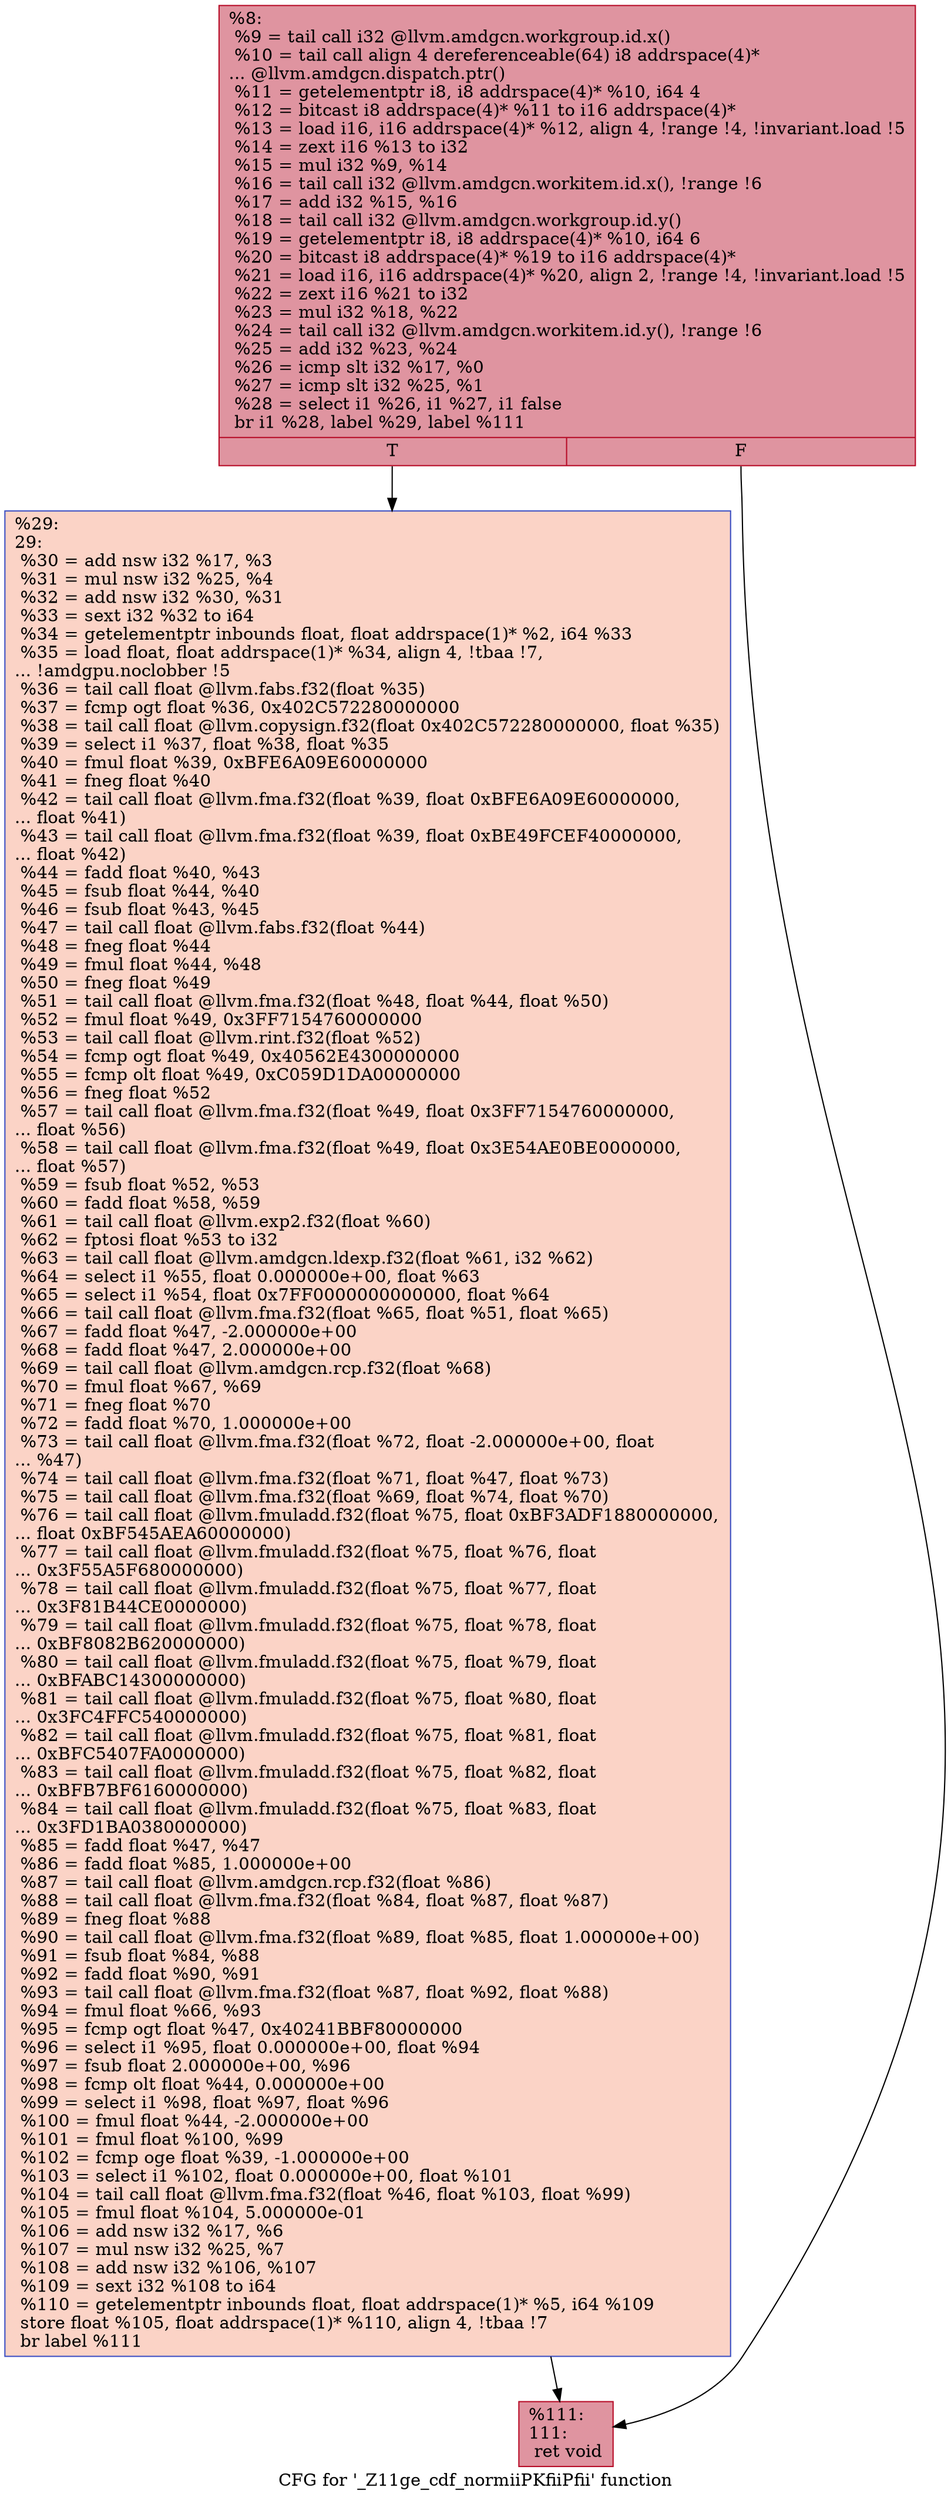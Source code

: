 digraph "CFG for '_Z11ge_cdf_normiiPKfiiPfii' function" {
	label="CFG for '_Z11ge_cdf_normiiPKfiiPfii' function";

	Node0x4858860 [shape=record,color="#b70d28ff", style=filled, fillcolor="#b70d2870",label="{%8:\l  %9 = tail call i32 @llvm.amdgcn.workgroup.id.x()\l  %10 = tail call align 4 dereferenceable(64) i8 addrspace(4)*\l... @llvm.amdgcn.dispatch.ptr()\l  %11 = getelementptr i8, i8 addrspace(4)* %10, i64 4\l  %12 = bitcast i8 addrspace(4)* %11 to i16 addrspace(4)*\l  %13 = load i16, i16 addrspace(4)* %12, align 4, !range !4, !invariant.load !5\l  %14 = zext i16 %13 to i32\l  %15 = mul i32 %9, %14\l  %16 = tail call i32 @llvm.amdgcn.workitem.id.x(), !range !6\l  %17 = add i32 %15, %16\l  %18 = tail call i32 @llvm.amdgcn.workgroup.id.y()\l  %19 = getelementptr i8, i8 addrspace(4)* %10, i64 6\l  %20 = bitcast i8 addrspace(4)* %19 to i16 addrspace(4)*\l  %21 = load i16, i16 addrspace(4)* %20, align 2, !range !4, !invariant.load !5\l  %22 = zext i16 %21 to i32\l  %23 = mul i32 %18, %22\l  %24 = tail call i32 @llvm.amdgcn.workitem.id.y(), !range !6\l  %25 = add i32 %23, %24\l  %26 = icmp slt i32 %17, %0\l  %27 = icmp slt i32 %25, %1\l  %28 = select i1 %26, i1 %27, i1 false\l  br i1 %28, label %29, label %111\l|{<s0>T|<s1>F}}"];
	Node0x4858860:s0 -> Node0x485c2a0;
	Node0x4858860:s1 -> Node0x485c330;
	Node0x485c2a0 [shape=record,color="#3d50c3ff", style=filled, fillcolor="#f59c7d70",label="{%29:\l29:                                               \l  %30 = add nsw i32 %17, %3\l  %31 = mul nsw i32 %25, %4\l  %32 = add nsw i32 %30, %31\l  %33 = sext i32 %32 to i64\l  %34 = getelementptr inbounds float, float addrspace(1)* %2, i64 %33\l  %35 = load float, float addrspace(1)* %34, align 4, !tbaa !7,\l... !amdgpu.noclobber !5\l  %36 = tail call float @llvm.fabs.f32(float %35)\l  %37 = fcmp ogt float %36, 0x402C572280000000\l  %38 = tail call float @llvm.copysign.f32(float 0x402C572280000000, float %35)\l  %39 = select i1 %37, float %38, float %35\l  %40 = fmul float %39, 0xBFE6A09E60000000\l  %41 = fneg float %40\l  %42 = tail call float @llvm.fma.f32(float %39, float 0xBFE6A09E60000000,\l... float %41)\l  %43 = tail call float @llvm.fma.f32(float %39, float 0xBE49FCEF40000000,\l... float %42)\l  %44 = fadd float %40, %43\l  %45 = fsub float %44, %40\l  %46 = fsub float %43, %45\l  %47 = tail call float @llvm.fabs.f32(float %44)\l  %48 = fneg float %44\l  %49 = fmul float %44, %48\l  %50 = fneg float %49\l  %51 = tail call float @llvm.fma.f32(float %48, float %44, float %50)\l  %52 = fmul float %49, 0x3FF7154760000000\l  %53 = tail call float @llvm.rint.f32(float %52)\l  %54 = fcmp ogt float %49, 0x40562E4300000000\l  %55 = fcmp olt float %49, 0xC059D1DA00000000\l  %56 = fneg float %52\l  %57 = tail call float @llvm.fma.f32(float %49, float 0x3FF7154760000000,\l... float %56)\l  %58 = tail call float @llvm.fma.f32(float %49, float 0x3E54AE0BE0000000,\l... float %57)\l  %59 = fsub float %52, %53\l  %60 = fadd float %58, %59\l  %61 = tail call float @llvm.exp2.f32(float %60)\l  %62 = fptosi float %53 to i32\l  %63 = tail call float @llvm.amdgcn.ldexp.f32(float %61, i32 %62)\l  %64 = select i1 %55, float 0.000000e+00, float %63\l  %65 = select i1 %54, float 0x7FF0000000000000, float %64\l  %66 = tail call float @llvm.fma.f32(float %65, float %51, float %65)\l  %67 = fadd float %47, -2.000000e+00\l  %68 = fadd float %47, 2.000000e+00\l  %69 = tail call float @llvm.amdgcn.rcp.f32(float %68)\l  %70 = fmul float %67, %69\l  %71 = fneg float %70\l  %72 = fadd float %70, 1.000000e+00\l  %73 = tail call float @llvm.fma.f32(float %72, float -2.000000e+00, float\l... %47)\l  %74 = tail call float @llvm.fma.f32(float %71, float %47, float %73)\l  %75 = tail call float @llvm.fma.f32(float %69, float %74, float %70)\l  %76 = tail call float @llvm.fmuladd.f32(float %75, float 0xBF3ADF1880000000,\l... float 0xBF545AEA60000000)\l  %77 = tail call float @llvm.fmuladd.f32(float %75, float %76, float\l... 0x3F55A5F680000000)\l  %78 = tail call float @llvm.fmuladd.f32(float %75, float %77, float\l... 0x3F81B44CE0000000)\l  %79 = tail call float @llvm.fmuladd.f32(float %75, float %78, float\l... 0xBF8082B620000000)\l  %80 = tail call float @llvm.fmuladd.f32(float %75, float %79, float\l... 0xBFABC14300000000)\l  %81 = tail call float @llvm.fmuladd.f32(float %75, float %80, float\l... 0x3FC4FFC540000000)\l  %82 = tail call float @llvm.fmuladd.f32(float %75, float %81, float\l... 0xBFC5407FA0000000)\l  %83 = tail call float @llvm.fmuladd.f32(float %75, float %82, float\l... 0xBFB7BF6160000000)\l  %84 = tail call float @llvm.fmuladd.f32(float %75, float %83, float\l... 0x3FD1BA0380000000)\l  %85 = fadd float %47, %47\l  %86 = fadd float %85, 1.000000e+00\l  %87 = tail call float @llvm.amdgcn.rcp.f32(float %86)\l  %88 = tail call float @llvm.fma.f32(float %84, float %87, float %87)\l  %89 = fneg float %88\l  %90 = tail call float @llvm.fma.f32(float %89, float %85, float 1.000000e+00)\l  %91 = fsub float %84, %88\l  %92 = fadd float %90, %91\l  %93 = tail call float @llvm.fma.f32(float %87, float %92, float %88)\l  %94 = fmul float %66, %93\l  %95 = fcmp ogt float %47, 0x40241BBF80000000\l  %96 = select i1 %95, float 0.000000e+00, float %94\l  %97 = fsub float 2.000000e+00, %96\l  %98 = fcmp olt float %44, 0.000000e+00\l  %99 = select i1 %98, float %97, float %96\l  %100 = fmul float %44, -2.000000e+00\l  %101 = fmul float %100, %99\l  %102 = fcmp oge float %39, -1.000000e+00\l  %103 = select i1 %102, float 0.000000e+00, float %101\l  %104 = tail call float @llvm.fma.f32(float %46, float %103, float %99)\l  %105 = fmul float %104, 5.000000e-01\l  %106 = add nsw i32 %17, %6\l  %107 = mul nsw i32 %25, %7\l  %108 = add nsw i32 %106, %107\l  %109 = sext i32 %108 to i64\l  %110 = getelementptr inbounds float, float addrspace(1)* %5, i64 %109\l  store float %105, float addrspace(1)* %110, align 4, !tbaa !7\l  br label %111\l}"];
	Node0x485c2a0 -> Node0x485c330;
	Node0x485c330 [shape=record,color="#b70d28ff", style=filled, fillcolor="#b70d2870",label="{%111:\l111:                                              \l  ret void\l}"];
}
